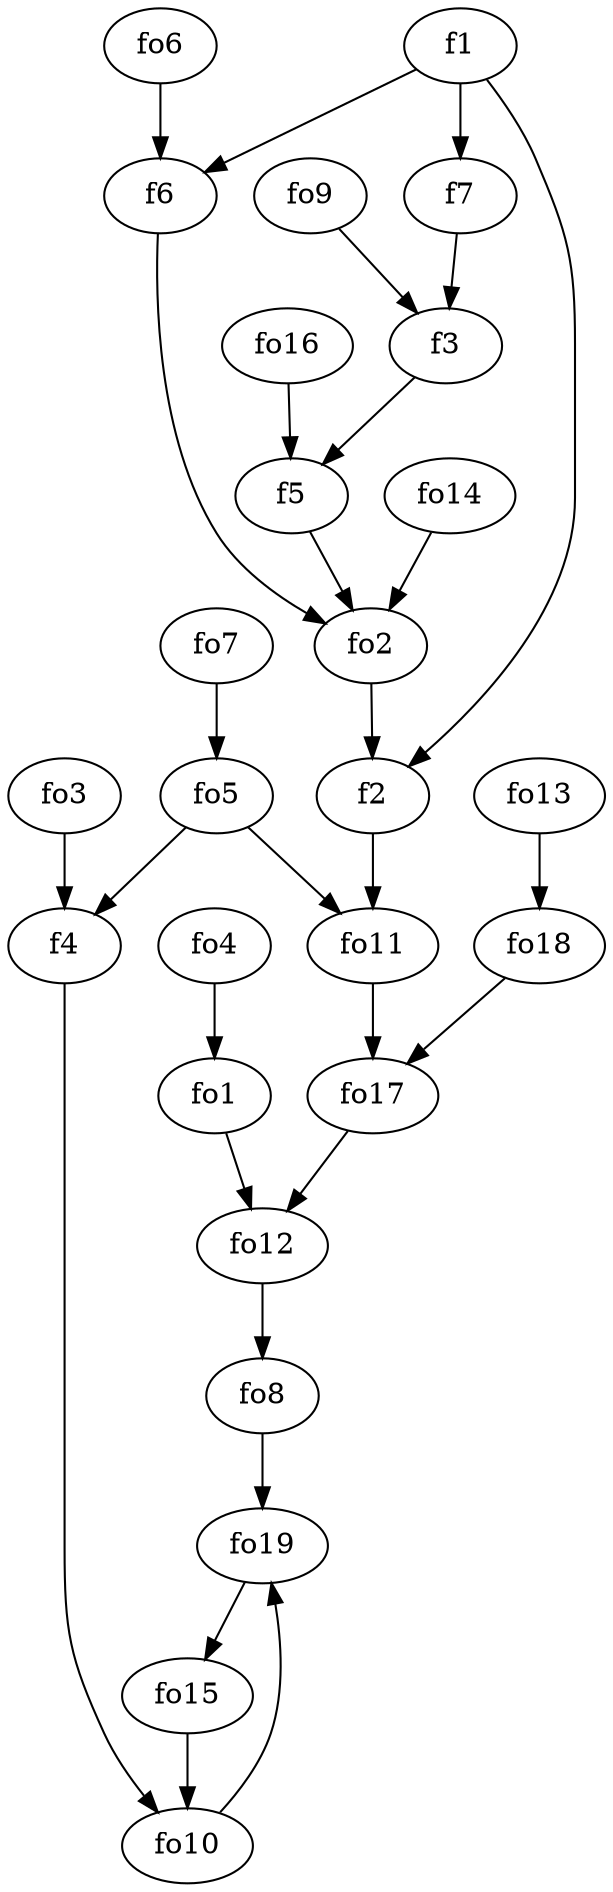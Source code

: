 strict digraph  {
f1;
f2;
f3;
f4;
f5;
f6;
f7;
fo1;
fo2;
fo3;
fo4;
fo5;
fo6;
fo7;
fo8;
fo9;
fo10;
fo11;
fo12;
fo13;
fo14;
fo15;
fo16;
fo17;
fo18;
fo19;
f1 -> f6  [weight=2];
f1 -> f7  [weight=2];
f1 -> f2  [weight=2];
f2 -> fo11  [weight=2];
f3 -> f5  [weight=2];
f4 -> fo10  [weight=2];
f5 -> fo2  [weight=2];
f6 -> fo2  [weight=2];
f7 -> f3  [weight=2];
fo1 -> fo12  [weight=2];
fo2 -> f2  [weight=2];
fo3 -> f4  [weight=2];
fo4 -> fo1  [weight=2];
fo5 -> f4  [weight=2];
fo5 -> fo11  [weight=2];
fo6 -> f6  [weight=2];
fo7 -> fo5  [weight=2];
fo8 -> fo19  [weight=2];
fo9 -> f3  [weight=2];
fo10 -> fo19  [weight=2];
fo11 -> fo17  [weight=2];
fo12 -> fo8  [weight=2];
fo13 -> fo18  [weight=2];
fo14 -> fo2  [weight=2];
fo15 -> fo10  [weight=2];
fo16 -> f5  [weight=2];
fo17 -> fo12  [weight=2];
fo18 -> fo17  [weight=2];
fo19 -> fo15  [weight=2];
}
